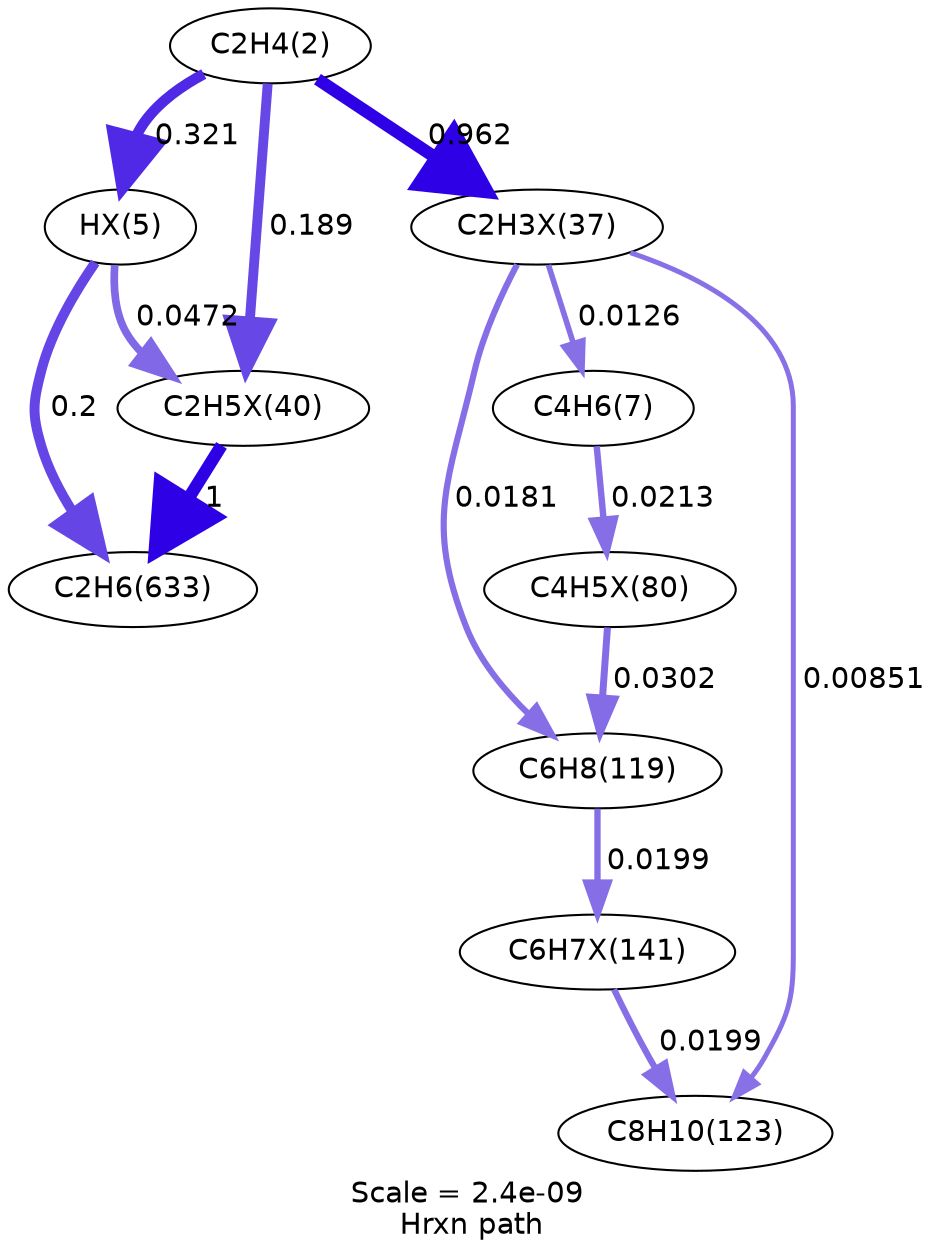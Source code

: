 digraph reaction_paths {
center=1;
s5 -> s30[fontname="Helvetica", style="setlinewidth(5.14)", arrowsize=2.57, color="0.7, 0.821, 0.9"
, label=" 0.321"];
s5 -> s31[fontname="Helvetica", style="setlinewidth(5.97)", arrowsize=2.99, color="0.7, 1.46, 0.9"
, label=" 0.962"];
s5 -> s32[fontname="Helvetica", style="setlinewidth(4.74)", arrowsize=2.37, color="0.7, 0.689, 0.9"
, label=" 0.189"];
s30 -> s32[fontname="Helvetica", style="setlinewidth(3.69)", arrowsize=1.85, color="0.7, 0.547, 0.9"
, label=" 0.0472"];
s30 -> s16[fontname="Helvetica", style="setlinewidth(4.78)", arrowsize=2.39, color="0.7, 0.7, 0.9"
, label=" 0.2"];
s31 -> s8[fontname="Helvetica", style="setlinewidth(2.7)", arrowsize=1.35, color="0.7, 0.513, 0.9"
, label=" 0.0126"];
s31 -> s10[fontname="Helvetica", style="setlinewidth(2.97)", arrowsize=1.49, color="0.7, 0.518, 0.9"
, label=" 0.0181"];
s31 -> s11[fontname="Helvetica", style="setlinewidth(2.4)", arrowsize=1.2, color="0.7, 0.509, 0.9"
, label=" 0.00851"];
s8 -> s33[fontname="Helvetica", style="setlinewidth(3.09)", arrowsize=1.55, color="0.7, 0.521, 0.9"
, label=" 0.0213"];
s33 -> s10[fontname="Helvetica", style="setlinewidth(3.36)", arrowsize=1.68, color="0.7, 0.53, 0.9"
, label=" 0.0302"];
s10 -> s35[fontname="Helvetica", style="setlinewidth(3.04)", arrowsize=1.52, color="0.7, 0.52, 0.9"
, label=" 0.0199"];
s32 -> s16[fontname="Helvetica", style="setlinewidth(6)", arrowsize=3, color="0.7, 1.5, 0.9"
, label=" 1"];
s35 -> s11[fontname="Helvetica", style="setlinewidth(3.04)", arrowsize=1.52, color="0.7, 0.52, 0.9"
, label=" 0.0199"];
s5 [ fontname="Helvetica", label="C2H4(2)"];
s8 [ fontname="Helvetica", label="C4H6(7)"];
s10 [ fontname="Helvetica", label="C6H8(119)"];
s11 [ fontname="Helvetica", label="C8H10(123)"];
s16 [ fontname="Helvetica", label="C2H6(633)"];
s30 [ fontname="Helvetica", label="HX(5)"];
s31 [ fontname="Helvetica", label="C2H3X(37)"];
s32 [ fontname="Helvetica", label="C2H5X(40)"];
s33 [ fontname="Helvetica", label="C4H5X(80)"];
s35 [ fontname="Helvetica", label="C6H7X(141)"];
 label = "Scale = 2.4e-09\l Hrxn path";
 fontname = "Helvetica";
}
